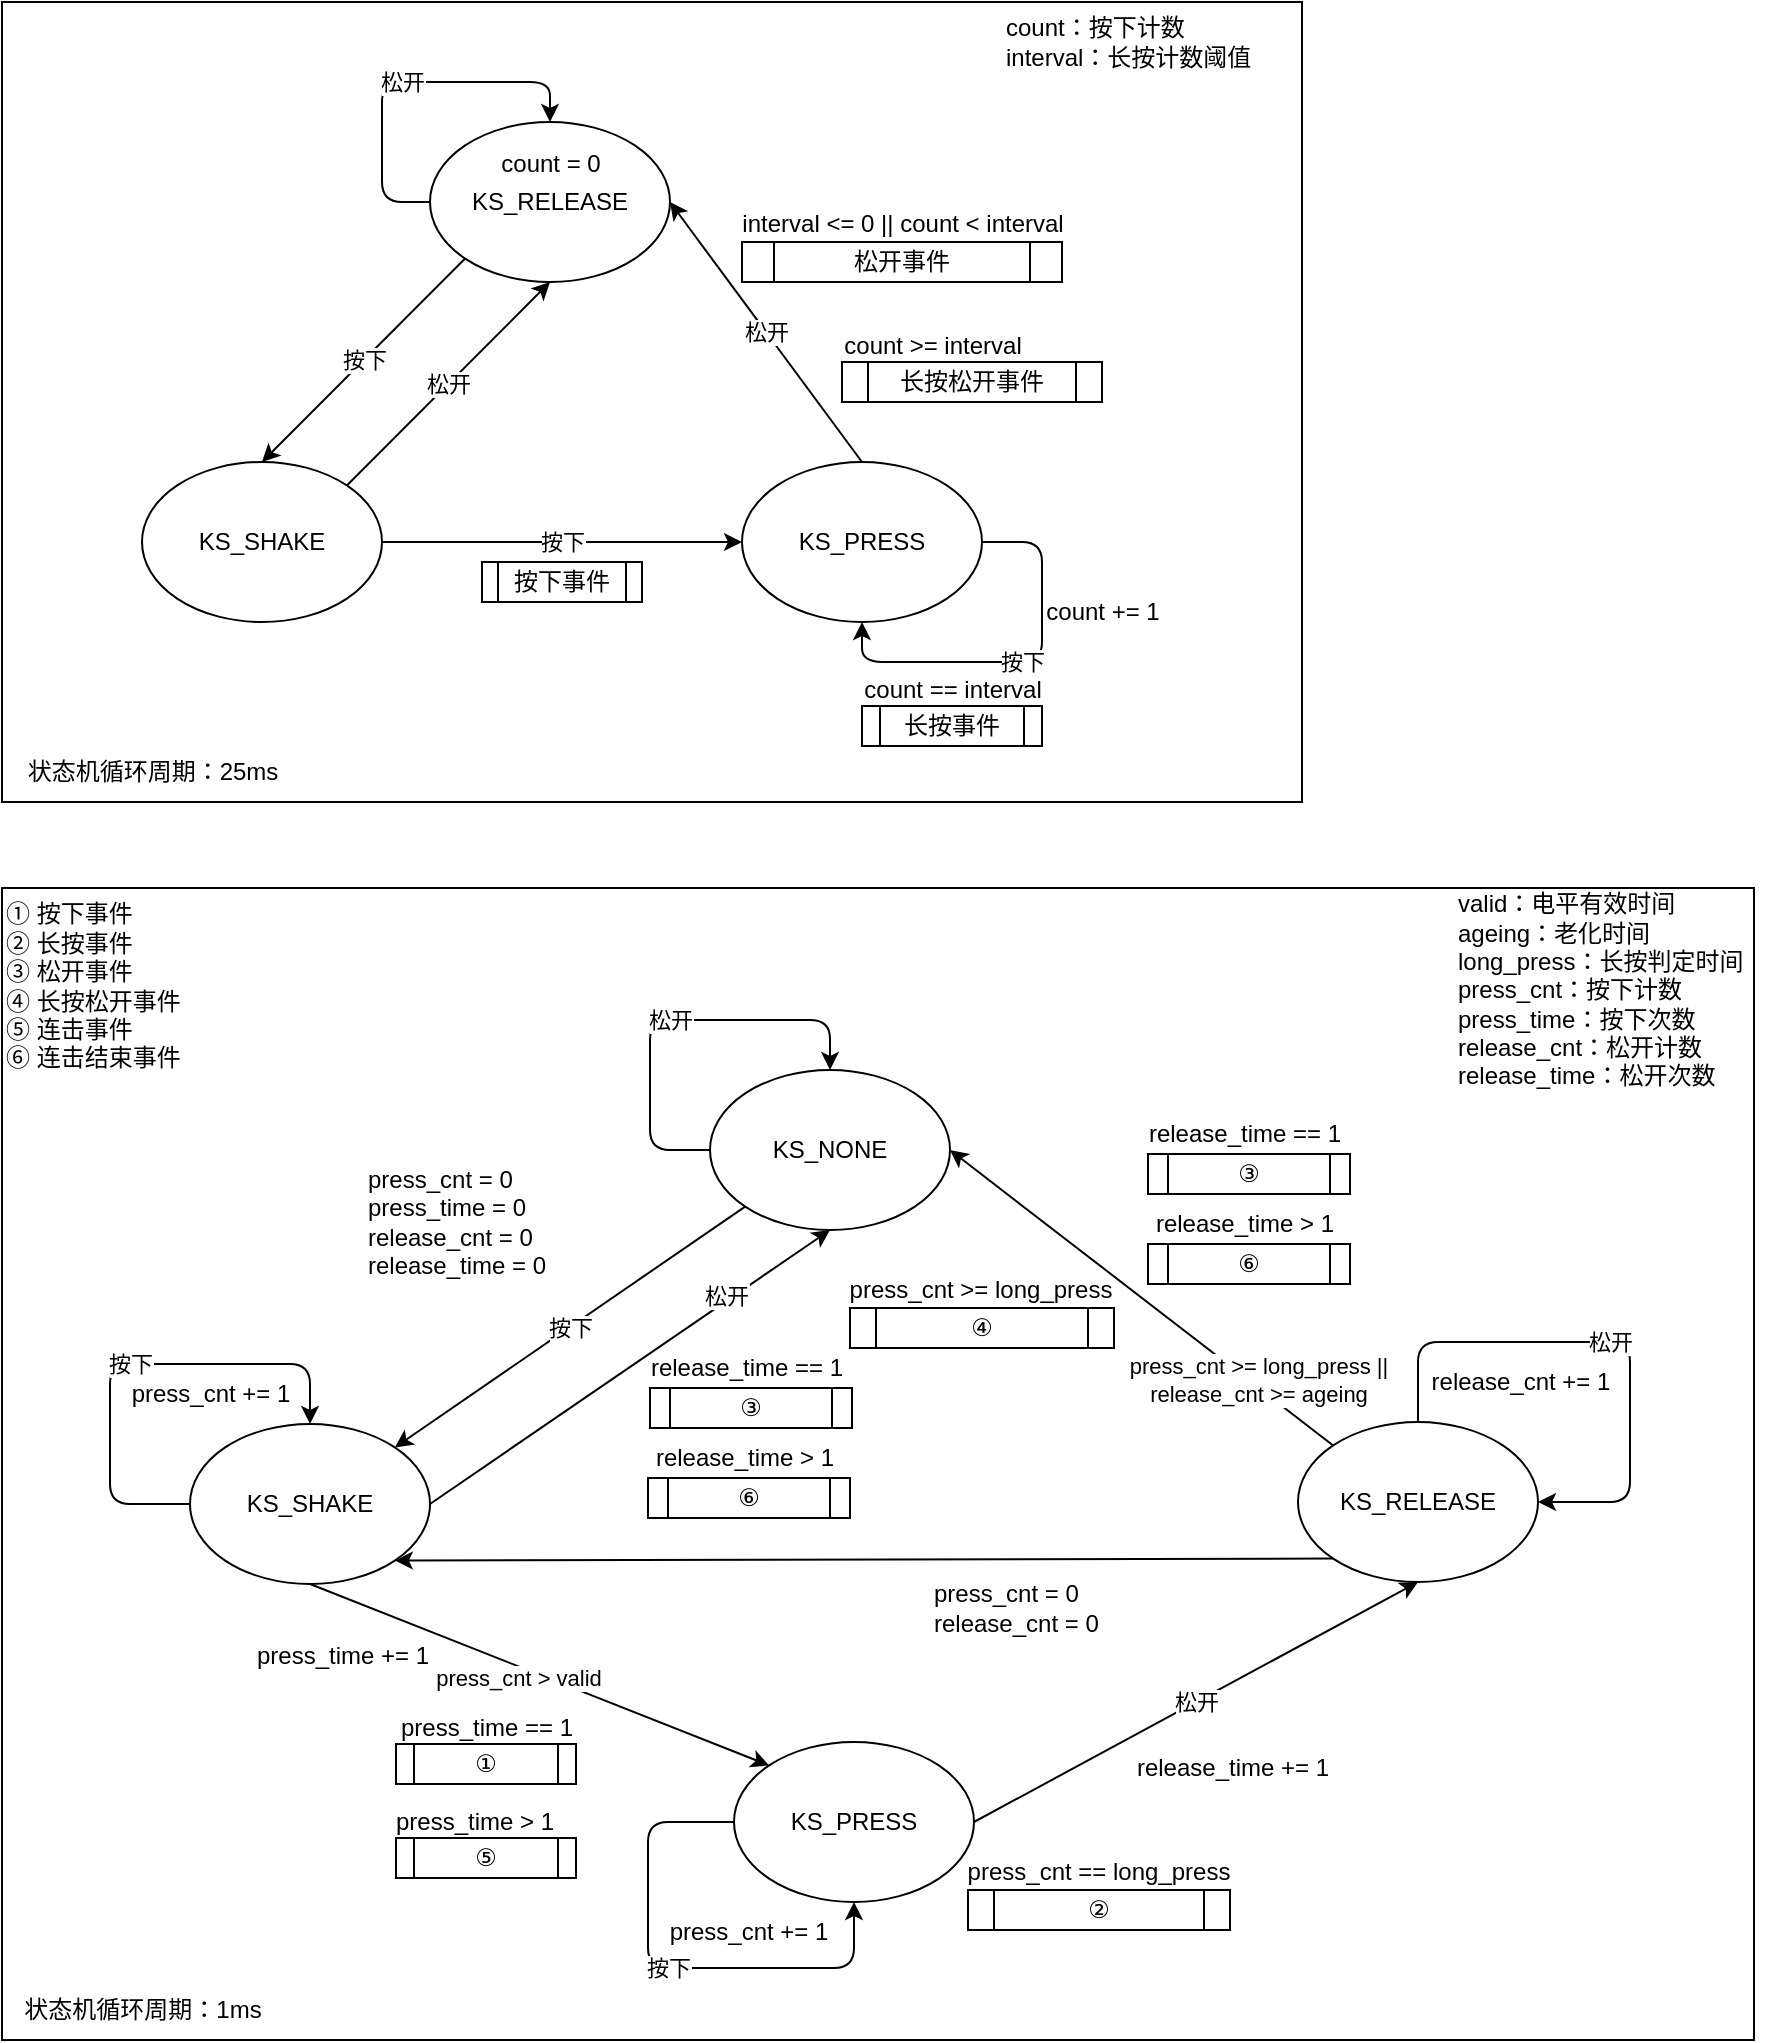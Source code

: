 <mxfile>
    <diagram id="w0WzLo0ZREsD_WSiPtJk" name="第 1 页">
        <mxGraphModel dx="1076" dy="787" grid="0" gridSize="10" guides="1" tooltips="1" connect="1" arrows="1" fold="1" page="0" pageScale="1" pageWidth="827" pageHeight="1169" math="0" shadow="0">
            <root>
                <mxCell id="0"/>
                <mxCell id="1" parent="0"/>
                <mxCell id="98" value="" style="rounded=0;whiteSpace=wrap;html=1;" parent="1" vertex="1">
                    <mxGeometry x="89" y="453" width="876" height="576" as="geometry"/>
                </mxCell>
                <mxCell id="40" value="" style="rounded=0;whiteSpace=wrap;html=1;labelBackgroundColor=none;labelBorderColor=none;" parent="1" vertex="1">
                    <mxGeometry x="89" y="10" width="650" height="400" as="geometry"/>
                </mxCell>
                <mxCell id="20" value="松开" style="edgeStyle=none;html=1;exitX=0;exitY=0.5;exitDx=0;exitDy=0;entryX=0.5;entryY=0;entryDx=0;entryDy=0;" parent="1" source="17" target="17" edge="1">
                    <mxGeometry relative="1" as="geometry">
                        <mxPoint x="249" y="110" as="targetPoint"/>
                        <Array as="points">
                            <mxPoint x="279" y="110"/>
                            <mxPoint x="279" y="50"/>
                            <mxPoint x="363" y="50"/>
                        </Array>
                    </mxGeometry>
                </mxCell>
                <mxCell id="22" value="按下" style="edgeStyle=none;html=1;exitX=0;exitY=1;exitDx=0;exitDy=0;entryX=0.5;entryY=0;entryDx=0;entryDy=0;" parent="1" source="17" target="18" edge="1">
                    <mxGeometry relative="1" as="geometry"/>
                </mxCell>
                <mxCell id="17" value="KS_RELEASE" style="ellipse;whiteSpace=wrap;html=1;" parent="1" vertex="1">
                    <mxGeometry x="303" y="70" width="120" height="80" as="geometry"/>
                </mxCell>
                <mxCell id="23" value="松开" style="edgeStyle=none;html=1;exitX=1;exitY=0;exitDx=0;exitDy=0;entryX=0.5;entryY=1;entryDx=0;entryDy=0;" parent="1" source="18" target="17" edge="1">
                    <mxGeometry relative="1" as="geometry"/>
                </mxCell>
                <mxCell id="24" value="按下" style="edgeStyle=none;html=1;exitX=1;exitY=0.5;exitDx=0;exitDy=0;entryX=0;entryY=0.5;entryDx=0;entryDy=0;" parent="1" source="18" target="19" edge="1">
                    <mxGeometry relative="1" as="geometry"/>
                </mxCell>
                <mxCell id="18" value="KS_SHAKE" style="ellipse;whiteSpace=wrap;html=1;" parent="1" vertex="1">
                    <mxGeometry x="159" y="240" width="120" height="80" as="geometry"/>
                </mxCell>
                <mxCell id="31" value="松开" style="edgeStyle=none;html=1;exitX=0.5;exitY=0;exitDx=0;exitDy=0;entryX=1;entryY=0.5;entryDx=0;entryDy=0;" parent="1" source="19" target="17" edge="1">
                    <mxGeometry relative="1" as="geometry"/>
                </mxCell>
                <mxCell id="19" value="KS_PRESS" style="ellipse;whiteSpace=wrap;html=1;" parent="1" vertex="1">
                    <mxGeometry x="459" y="240" width="120" height="80" as="geometry"/>
                </mxCell>
                <mxCell id="26" value="按下事件" style="shape=process;whiteSpace=wrap;html=1;backgroundOutline=1;" parent="1" vertex="1">
                    <mxGeometry x="329" y="290" width="80" height="20" as="geometry"/>
                </mxCell>
                <mxCell id="27" value="按下" style="edgeStyle=none;html=1;exitX=1;exitY=0.5;exitDx=0;exitDy=0;entryX=0.5;entryY=1;entryDx=0;entryDy=0;" parent="1" source="19" target="19" edge="1">
                    <mxGeometry relative="1" as="geometry">
                        <Array as="points">
                            <mxPoint x="609" y="280"/>
                            <mxPoint x="609" y="340"/>
                            <mxPoint x="519" y="340"/>
                        </Array>
                    </mxGeometry>
                </mxCell>
                <mxCell id="28" value="count += 1" style="text;html=1;align=center;verticalAlign=middle;resizable=0;points=[];autosize=1;strokeColor=none;fillColor=none;" parent="1" vertex="1">
                    <mxGeometry x="599" y="300" width="80" height="30" as="geometry"/>
                </mxCell>
                <mxCell id="29" value="长按事件" style="shape=process;whiteSpace=wrap;html=1;backgroundOutline=1;" parent="1" vertex="1">
                    <mxGeometry x="519" y="362" width="90" height="20" as="geometry"/>
                </mxCell>
                <mxCell id="30" value="count == interval" style="text;html=1;align=center;verticalAlign=middle;resizable=0;points=[];autosize=1;strokeColor=none;fillColor=none;" parent="1" vertex="1">
                    <mxGeometry x="509" y="339" width="110" height="30" as="geometry"/>
                </mxCell>
                <mxCell id="32" value="松开事件" style="shape=process;whiteSpace=wrap;html=1;backgroundOutline=1;" parent="1" vertex="1">
                    <mxGeometry x="459" y="130" width="160" height="20" as="geometry"/>
                </mxCell>
                <mxCell id="33" value="interval &amp;lt;= 0 || count &amp;lt; interval" style="text;html=1;align=center;verticalAlign=middle;resizable=0;points=[];autosize=1;strokeColor=none;fillColor=none;" parent="1" vertex="1">
                    <mxGeometry x="449" y="106" width="180" height="30" as="geometry"/>
                </mxCell>
                <mxCell id="35" value="长按松开事件" style="shape=process;whiteSpace=wrap;html=1;backgroundOutline=1;" parent="1" vertex="1">
                    <mxGeometry x="509" y="190" width="130" height="20" as="geometry"/>
                </mxCell>
                <mxCell id="36" value="count &amp;gt;= interval" style="text;html=1;align=center;verticalAlign=middle;resizable=0;points=[];autosize=1;strokeColor=none;fillColor=none;" parent="1" vertex="1">
                    <mxGeometry x="499" y="167" width="110" height="30" as="geometry"/>
                </mxCell>
                <mxCell id="37" value="count = 0" style="text;html=1;align=center;verticalAlign=middle;resizable=0;points=[];autosize=1;strokeColor=none;fillColor=none;" parent="1" vertex="1">
                    <mxGeometry x="328" y="76" width="70" height="30" as="geometry"/>
                </mxCell>
                <mxCell id="38" value="状态机循环周期：25ms" style="text;html=1;align=center;verticalAlign=middle;resizable=0;points=[];autosize=1;strokeColor=none;fillColor=none;" parent="1" vertex="1">
                    <mxGeometry x="89" y="380" width="150" height="30" as="geometry"/>
                </mxCell>
                <mxCell id="39" value="count：按下计数&lt;br&gt;interval：长按计数阈值" style="text;html=1;align=left;verticalAlign=middle;resizable=0;points=[];autosize=1;strokeColor=none;fillColor=none;" parent="1" vertex="1">
                    <mxGeometry x="589" y="10" width="150" height="40" as="geometry"/>
                </mxCell>
                <mxCell id="49" value="按下" style="edgeStyle=none;html=1;exitX=0;exitY=1;exitDx=0;exitDy=0;entryX=1;entryY=0;entryDx=0;entryDy=0;" parent="1" source="42" target="44" edge="1">
                    <mxGeometry relative="1" as="geometry"/>
                </mxCell>
                <mxCell id="42" value="KS_NONE" style="ellipse;whiteSpace=wrap;html=1;labelBackgroundColor=none;labelBorderColor=none;" parent="1" vertex="1">
                    <mxGeometry x="443" y="544" width="120" height="80" as="geometry"/>
                </mxCell>
                <mxCell id="83" value="press_cnt &amp;gt;= long_press ||&lt;br&gt;release_cnt &amp;gt;= ageing" style="edgeStyle=none;html=1;exitX=0;exitY=0;exitDx=0;exitDy=0;entryX=1;entryY=0.5;entryDx=0;entryDy=0;align=center;" parent="1" source="43" target="42" edge="1">
                    <mxGeometry x="-0.586" y="-4" relative="1" as="geometry">
                        <mxPoint y="1" as="offset"/>
                        <mxPoint x="541" y="595" as="targetPoint"/>
                    </mxGeometry>
                </mxCell>
                <mxCell id="107" style="edgeStyle=none;html=1;exitX=0;exitY=1;exitDx=0;exitDy=0;entryX=1;entryY=1;entryDx=0;entryDy=0;" parent="1" source="43" target="44" edge="1">
                    <mxGeometry relative="1" as="geometry"/>
                </mxCell>
                <mxCell id="43" value="KS_RELEASE" style="ellipse;whiteSpace=wrap;html=1;labelBackgroundColor=none;labelBorderColor=none;" parent="1" vertex="1">
                    <mxGeometry x="737" y="720" width="120" height="80" as="geometry"/>
                </mxCell>
                <mxCell id="53" value="松开" style="edgeStyle=none;html=1;exitX=1;exitY=0.5;exitDx=0;exitDy=0;entryX=0.5;entryY=1;entryDx=0;entryDy=0;" parent="1" source="44" target="42" edge="1">
                    <mxGeometry x="0.493" y="2" relative="1" as="geometry">
                        <mxPoint as="offset"/>
                    </mxGeometry>
                </mxCell>
                <mxCell id="60" value="press_cnt &amp;gt; valid" style="edgeStyle=none;html=1;exitX=0.5;exitY=1;exitDx=0;exitDy=0;entryX=0;entryY=0;entryDx=0;entryDy=0;" parent="1" source="44" target="45" edge="1">
                    <mxGeometry x="-0.076" y="-5" relative="1" as="geometry">
                        <mxPoint as="offset"/>
                    </mxGeometry>
                </mxCell>
                <mxCell id="44" value="KS_SHAKE" style="ellipse;whiteSpace=wrap;html=1;labelBackgroundColor=none;labelBorderColor=none;" parent="1" vertex="1">
                    <mxGeometry x="183" y="721" width="120" height="80" as="geometry"/>
                </mxCell>
                <mxCell id="73" value="松开" style="edgeStyle=none;html=1;exitX=1;exitY=0.5;exitDx=0;exitDy=0;entryX=0.5;entryY=1;entryDx=0;entryDy=0;" parent="1" source="45" target="43" edge="1">
                    <mxGeometry relative="1" as="geometry">
                        <mxPoint x="544" y="927" as="sourcePoint"/>
                    </mxGeometry>
                </mxCell>
                <mxCell id="45" value="KS_PRESS" style="ellipse;whiteSpace=wrap;html=1;labelBackgroundColor=none;labelBorderColor=none;" parent="1" vertex="1">
                    <mxGeometry x="455" y="880" width="120" height="80" as="geometry"/>
                </mxCell>
                <mxCell id="46" value="松开" style="edgeStyle=none;html=1;exitX=0;exitY=0.5;exitDx=0;exitDy=0;entryX=0.5;entryY=0;entryDx=0;entryDy=0;" parent="1" source="42" target="42" edge="1">
                    <mxGeometry relative="1" as="geometry">
                        <Array as="points">
                            <mxPoint x="413" y="584"/>
                            <mxPoint x="413" y="519"/>
                            <mxPoint x="503" y="519"/>
                        </Array>
                    </mxGeometry>
                </mxCell>
                <mxCell id="50" value="① 按下事件&lt;br&gt;② 长按事件&lt;br&gt;③ 松开事件&lt;br&gt;④ 长按松开事件&lt;br&gt;⑤ 连击事件&lt;br&gt;⑥ 连击结束事件" style="text;html=1;align=left;verticalAlign=middle;resizable=0;points=[];autosize=1;strokeColor=none;fillColor=none;" parent="1" vertex="1">
                    <mxGeometry x="89" y="453" width="105" height="98" as="geometry"/>
                </mxCell>
                <mxCell id="51" value="valid：电平有效时间&lt;br&gt;ageing：老化时间&lt;br&gt;long_press：长按判定时间&lt;br&gt;press_cnt：按下计数&lt;br&gt;press_time：按下次数&lt;br&gt;release_cnt：松开计数&lt;br&gt;release_time：松开次数" style="text;html=1;align=left;verticalAlign=middle;resizable=0;points=[];autosize=1;strokeColor=none;fillColor=none;" parent="1" vertex="1">
                    <mxGeometry x="815" y="447" width="161" height="113" as="geometry"/>
                </mxCell>
                <mxCell id="52" value="press_cnt = 0&lt;br&gt;press_time = 0&lt;br&gt;release_cnt = 0&lt;br&gt;release_time = 0" style="text;html=1;align=left;verticalAlign=middle;resizable=0;points=[];autosize=1;strokeColor=none;fillColor=none;" parent="1" vertex="1">
                    <mxGeometry x="270" y="585" width="110" height="70" as="geometry"/>
                </mxCell>
                <mxCell id="54" value="按下" style="edgeStyle=none;html=1;exitX=0;exitY=0.5;exitDx=0;exitDy=0;entryX=0.5;entryY=0;entryDx=0;entryDy=0;" parent="1" source="44" target="44" edge="1">
                    <mxGeometry relative="1" as="geometry">
                        <Array as="points">
                            <mxPoint x="143" y="761"/>
                            <mxPoint x="143" y="691"/>
                            <mxPoint x="243" y="691"/>
                        </Array>
                    </mxGeometry>
                </mxCell>
                <mxCell id="56" value="press_cnt += 1" style="text;html=1;align=center;verticalAlign=middle;resizable=0;points=[];autosize=1;strokeColor=none;fillColor=none;" parent="1" vertex="1">
                    <mxGeometry x="143" y="691" width="100" height="30" as="geometry"/>
                </mxCell>
                <mxCell id="61" value="press_time += 1" style="text;html=1;align=center;verticalAlign=middle;resizable=0;points=[];autosize=1;strokeColor=none;fillColor=none;" parent="1" vertex="1">
                    <mxGeometry x="204" y="822" width="110" height="30" as="geometry"/>
                </mxCell>
                <mxCell id="62" value="①" style="shape=process;whiteSpace=wrap;html=1;backgroundOutline=1;labelBackgroundColor=none;labelBorderColor=none;" parent="1" vertex="1">
                    <mxGeometry x="286" y="881" width="90" height="20" as="geometry"/>
                </mxCell>
                <mxCell id="64" value="press_time == 1" style="text;html=1;align=center;verticalAlign=middle;resizable=0;points=[];autosize=1;strokeColor=none;fillColor=none;" parent="1" vertex="1">
                    <mxGeometry x="276" y="858" width="110" height="30" as="geometry"/>
                </mxCell>
                <mxCell id="65" value="⑤" style="shape=process;whiteSpace=wrap;html=1;backgroundOutline=1;labelBackgroundColor=none;labelBorderColor=none;" parent="1" vertex="1">
                    <mxGeometry x="286" y="928" width="90" height="20" as="geometry"/>
                </mxCell>
                <mxCell id="66" value="press_time &amp;gt; 1" style="text;html=1;align=center;verticalAlign=middle;resizable=0;points=[];autosize=1;strokeColor=none;fillColor=none;" parent="1" vertex="1">
                    <mxGeometry x="275" y="905" width="100" height="30" as="geometry"/>
                </mxCell>
                <mxCell id="68" value="按下" style="edgeStyle=none;html=1;exitX=0;exitY=0.5;exitDx=0;exitDy=0;entryX=0.5;entryY=1;entryDx=0;entryDy=0;" parent="1" source="45" target="45" edge="1">
                    <mxGeometry relative="1" as="geometry">
                        <Array as="points">
                            <mxPoint x="412" y="920"/>
                            <mxPoint x="412" y="993"/>
                            <mxPoint x="515" y="993"/>
                        </Array>
                    </mxGeometry>
                </mxCell>
                <mxCell id="69" value="press_cnt += 1" style="text;html=1;align=center;verticalAlign=middle;resizable=0;points=[];autosize=1;strokeColor=none;fillColor=none;" parent="1" vertex="1">
                    <mxGeometry x="412" y="960" width="100" height="30" as="geometry"/>
                </mxCell>
                <mxCell id="70" value="松开" style="edgeStyle=none;html=1;exitX=0.5;exitY=0;exitDx=0;exitDy=0;entryX=1;entryY=0.5;entryDx=0;entryDy=0;" parent="1" source="43" target="43" edge="1">
                    <mxGeometry relative="1" as="geometry">
                        <Array as="points">
                            <mxPoint x="797" y="680"/>
                            <mxPoint x="903" y="680"/>
                            <mxPoint x="903" y="760"/>
                        </Array>
                    </mxGeometry>
                </mxCell>
                <mxCell id="71" value="release_cnt += 1" style="text;html=1;align=center;verticalAlign=middle;resizable=0;points=[];autosize=1;strokeColor=none;fillColor=none;" parent="1" vertex="1">
                    <mxGeometry x="793" y="685" width="110" height="30" as="geometry"/>
                </mxCell>
                <mxCell id="74" value="release_time += 1" style="text;html=1;align=center;verticalAlign=middle;resizable=0;points=[];autosize=1;strokeColor=none;fillColor=none;" parent="1" vertex="1">
                    <mxGeometry x="644" y="878" width="120" height="30" as="geometry"/>
                </mxCell>
                <mxCell id="75" value="②" style="shape=process;whiteSpace=wrap;html=1;backgroundOutline=1;labelBackgroundColor=none;labelBorderColor=none;" parent="1" vertex="1">
                    <mxGeometry x="572" y="954" width="131" height="20" as="geometry"/>
                </mxCell>
                <mxCell id="76" value="press_cnt == long_press" style="text;html=1;align=center;verticalAlign=middle;resizable=0;points=[];autosize=1;strokeColor=none;fillColor=none;" parent="1" vertex="1">
                    <mxGeometry x="562" y="932" width="149" height="26" as="geometry"/>
                </mxCell>
                <mxCell id="80" value="press_cnt = 0&lt;br&gt;release_cnt = 0" style="text;html=1;align=left;verticalAlign=middle;resizable=0;points=[];autosize=1;strokeColor=none;fillColor=none;" parent="1" vertex="1">
                    <mxGeometry x="553" y="792.5" width="100" height="41" as="geometry"/>
                </mxCell>
                <mxCell id="85" value="press_cnt &amp;gt;= long_press" style="text;html=1;align=center;verticalAlign=middle;resizable=0;points=[];autosize=1;strokeColor=none;fillColor=none;" parent="1" vertex="1">
                    <mxGeometry x="503.5" y="641" width="149" height="26" as="geometry"/>
                </mxCell>
                <mxCell id="86" value="④" style="shape=process;whiteSpace=wrap;html=1;backgroundOutline=1;labelBackgroundColor=none;labelBorderColor=none;" parent="1" vertex="1">
                    <mxGeometry x="513" y="663" width="132" height="20" as="geometry"/>
                </mxCell>
                <mxCell id="90" value="③" style="shape=process;whiteSpace=wrap;html=1;backgroundOutline=1;labelBackgroundColor=none;labelBorderColor=none;" parent="1" vertex="1">
                    <mxGeometry x="662" y="586" width="101" height="20" as="geometry"/>
                </mxCell>
                <mxCell id="91" value="release_time == 1" style="text;html=1;align=center;verticalAlign=middle;resizable=0;points=[];autosize=1;strokeColor=none;fillColor=none;" parent="1" vertex="1">
                    <mxGeometry x="650" y="561" width="120" height="30" as="geometry"/>
                </mxCell>
                <mxCell id="94" value="⑥" style="shape=process;whiteSpace=wrap;html=1;backgroundOutline=1;labelBackgroundColor=none;labelBorderColor=none;" parent="1" vertex="1">
                    <mxGeometry x="662" y="631" width="101" height="20" as="geometry"/>
                </mxCell>
                <mxCell id="95" value="release_time &amp;gt; 1" style="text;html=1;align=center;verticalAlign=middle;resizable=0;points=[];autosize=1;strokeColor=none;fillColor=none;" parent="1" vertex="1">
                    <mxGeometry x="655" y="606" width="110" height="30" as="geometry"/>
                </mxCell>
                <mxCell id="96" value="状态机循环周期：1ms" style="text;html=1;align=center;verticalAlign=middle;resizable=0;points=[];autosize=1;strokeColor=none;fillColor=none;" parent="1" vertex="1">
                    <mxGeometry x="89" y="999" width="140" height="30" as="geometry"/>
                </mxCell>
                <mxCell id="103" value="③" style="shape=process;whiteSpace=wrap;html=1;backgroundOutline=1;labelBackgroundColor=none;labelBorderColor=none;" parent="1" vertex="1">
                    <mxGeometry x="413" y="703" width="101" height="20" as="geometry"/>
                </mxCell>
                <mxCell id="104" value="release_time == 1" style="text;html=1;align=center;verticalAlign=middle;resizable=0;points=[];autosize=1;strokeColor=none;fillColor=none;" parent="1" vertex="1">
                    <mxGeometry x="401" y="678" width="120" height="30" as="geometry"/>
                </mxCell>
                <mxCell id="105" value="⑥" style="shape=process;whiteSpace=wrap;html=1;backgroundOutline=1;labelBackgroundColor=none;labelBorderColor=none;" parent="1" vertex="1">
                    <mxGeometry x="412" y="748" width="101" height="20" as="geometry"/>
                </mxCell>
                <mxCell id="106" value="release_time &amp;gt; 1" style="text;html=1;align=center;verticalAlign=middle;resizable=0;points=[];autosize=1;strokeColor=none;fillColor=none;" parent="1" vertex="1">
                    <mxGeometry x="405" y="723" width="110" height="30" as="geometry"/>
                </mxCell>
            </root>
        </mxGraphModel>
    </diagram>
</mxfile>